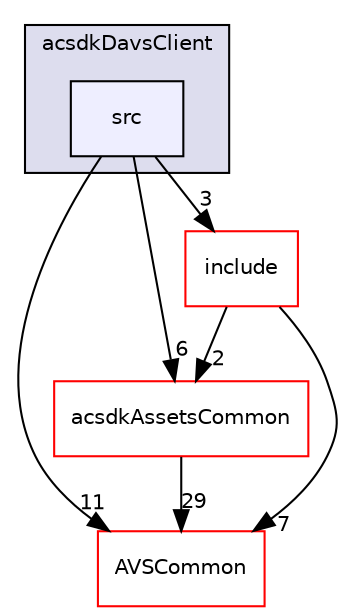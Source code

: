 digraph "/workplace/avs-device-sdk/capabilities/DavsClient/acsdkDavsClient/src" {
  compound=true
  node [ fontsize="10", fontname="Helvetica"];
  edge [ labelfontsize="10", labelfontname="Helvetica"];
  subgraph clusterdir_1b771e0742e1eb46a233da8f3c32c08b {
    graph [ bgcolor="#ddddee", pencolor="black", label="acsdkDavsClient" fontname="Helvetica", fontsize="10", URL="dir_1b771e0742e1eb46a233da8f3c32c08b.html"]
  dir_46d0c090b512aa57ae070485c005460e [shape=box, label="src", style="filled", fillcolor="#eeeeff", pencolor="black", URL="dir_46d0c090b512aa57ae070485c005460e.html"];
  }
  dir_13e65effb2bde530b17b3d5eefcd0266 [shape=box label="AVSCommon" fillcolor="white" style="filled" color="red" URL="dir_13e65effb2bde530b17b3d5eefcd0266.html"];
  dir_9ac36c82d2435d2d600b1e14a3fa40c5 [shape=box label="acsdkAssetsCommon" fillcolor="white" style="filled" color="red" URL="dir_9ac36c82d2435d2d600b1e14a3fa40c5.html"];
  dir_0160a216f7f90e15235a7c5d5b56ca25 [shape=box label="include" fillcolor="white" style="filled" color="red" URL="dir_0160a216f7f90e15235a7c5d5b56ca25.html"];
  dir_9ac36c82d2435d2d600b1e14a3fa40c5->dir_13e65effb2bde530b17b3d5eefcd0266 [headlabel="29", labeldistance=1.5 headhref="dir_000330_000017.html"];
  dir_0160a216f7f90e15235a7c5d5b56ca25->dir_13e65effb2bde530b17b3d5eefcd0266 [headlabel="7", labeldistance=1.5 headhref="dir_000346_000017.html"];
  dir_0160a216f7f90e15235a7c5d5b56ca25->dir_9ac36c82d2435d2d600b1e14a3fa40c5 [headlabel="2", labeldistance=1.5 headhref="dir_000346_000330.html"];
  dir_46d0c090b512aa57ae070485c005460e->dir_13e65effb2bde530b17b3d5eefcd0266 [headlabel="11", labeldistance=1.5 headhref="dir_000348_000017.html"];
  dir_46d0c090b512aa57ae070485c005460e->dir_9ac36c82d2435d2d600b1e14a3fa40c5 [headlabel="6", labeldistance=1.5 headhref="dir_000348_000330.html"];
  dir_46d0c090b512aa57ae070485c005460e->dir_0160a216f7f90e15235a7c5d5b56ca25 [headlabel="3", labeldistance=1.5 headhref="dir_000348_000346.html"];
}
